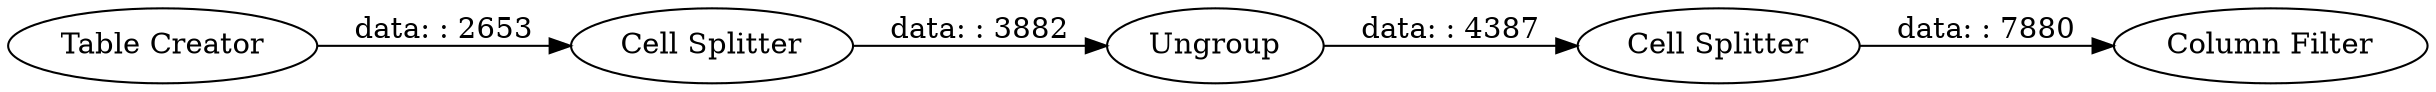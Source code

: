 digraph {
	"5149781561279510798_1" [label="Table Creator"]
	"5149781561279510798_5" [label="Column Filter"]
	"5149781561279510798_2" [label="Cell Splitter"]
	"5149781561279510798_3" [label=Ungroup]
	"5149781561279510798_4" [label="Cell Splitter"]
	"5149781561279510798_2" -> "5149781561279510798_3" [label="data: : 3882"]
	"5149781561279510798_1" -> "5149781561279510798_2" [label="data: : 2653"]
	"5149781561279510798_4" -> "5149781561279510798_5" [label="data: : 7880"]
	"5149781561279510798_3" -> "5149781561279510798_4" [label="data: : 4387"]
	rankdir=LR
}
